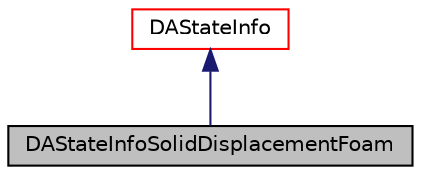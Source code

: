 digraph "DAStateInfoSolidDisplacementFoam"
{
  bgcolor="transparent";
  edge [fontname="Helvetica",fontsize="10",labelfontname="Helvetica",labelfontsize="10"];
  node [fontname="Helvetica",fontsize="10",shape=record];
  Node2 [label="DAStateInfoSolidDisplacementFoam",height=0.2,width=0.4,color="black", fillcolor="grey75", style="filled", fontcolor="black"];
  Node3 -> Node2 [dir="back",color="midnightblue",fontsize="10",style="solid",fontname="Helvetica"];
  Node3 [label="DAStateInfo",height=0.2,width=0.4,color="red",URL="$classFoam_1_1DAStateInfo.html"];
}
